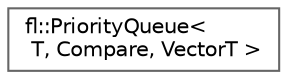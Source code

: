 digraph "Graphical Class Hierarchy"
{
 // INTERACTIVE_SVG=YES
 // LATEX_PDF_SIZE
  bgcolor="transparent";
  edge [fontname=Helvetica,fontsize=10,labelfontname=Helvetica,labelfontsize=10];
  node [fontname=Helvetica,fontsize=10,shape=box,height=0.2,width=0.4];
  rankdir="LR";
  Node0 [id="Node000000",label="fl::PriorityQueue\<\l T, Compare, VectorT \>",height=0.2,width=0.4,color="grey40", fillcolor="white", style="filled",URL="$df/d91/classfl_1_1_priority_queue.html",tooltip=" "];
}
